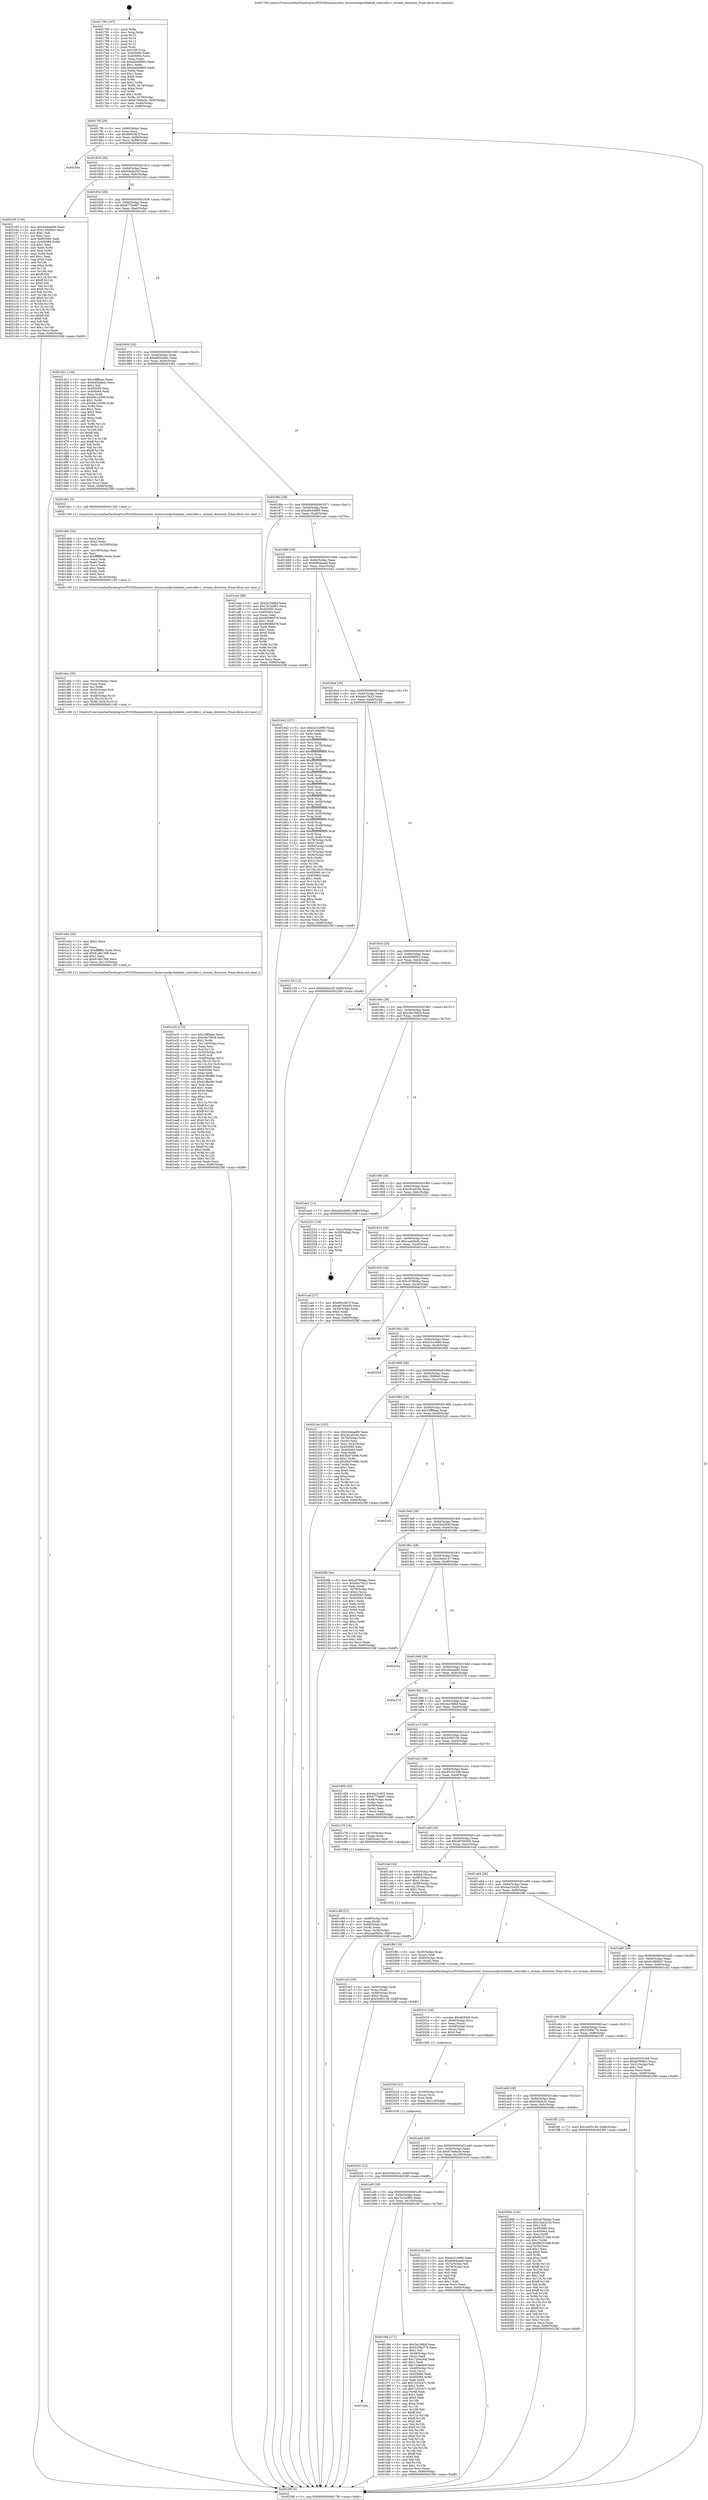 digraph "0x401790" {
  label = "0x401790 (/mnt/c/Users/mathe/Desktop/tcc/POCII/binaries/extr_linuxsoundpcihdahda_controller.c_stream_direction_Final-ollvm.out::main(0))"
  labelloc = "t"
  node[shape=record]

  Entry [label="",width=0.3,height=0.3,shape=circle,fillcolor=black,style=filled]
  "0x4017fb" [label="{
     0x4017fb [29]\l
     | [instrs]\l
     &nbsp;&nbsp;0x4017fb \<+3\>: mov -0x80(%rbp),%eax\l
     &nbsp;&nbsp;0x4017fe \<+2\>: mov %eax,%ecx\l
     &nbsp;&nbsp;0x401800 \<+6\>: sub $0x890c067f,%ecx\l
     &nbsp;&nbsp;0x401806 \<+6\>: mov %eax,-0x94(%rbp)\l
     &nbsp;&nbsp;0x40180c \<+6\>: mov %ecx,-0x98(%rbp)\l
     &nbsp;&nbsp;0x401812 \<+6\>: je 000000000040204e \<main+0x8be\>\l
  }"]
  "0x40204e" [label="{
     0x40204e\l
  }", style=dashed]
  "0x401818" [label="{
     0x401818 [28]\l
     | [instrs]\l
     &nbsp;&nbsp;0x401818 \<+5\>: jmp 000000000040181d \<main+0x8d\>\l
     &nbsp;&nbsp;0x40181d \<+6\>: mov -0x94(%rbp),%eax\l
     &nbsp;&nbsp;0x401823 \<+5\>: sub $0x92bda32f,%eax\l
     &nbsp;&nbsp;0x401828 \<+6\>: mov %eax,-0x9c(%rbp)\l
     &nbsp;&nbsp;0x40182e \<+6\>: je 0000000000402165 \<main+0x9d5\>\l
  }"]
  Exit [label="",width=0.3,height=0.3,shape=circle,fillcolor=black,style=filled,peripheries=2]
  "0x402165" [label="{
     0x402165 [134]\l
     | [instrs]\l
     &nbsp;&nbsp;0x402165 \<+5\>: mov $0x344eae80,%eax\l
     &nbsp;&nbsp;0x40216a \<+5\>: mov $0x11f069a5,%ecx\l
     &nbsp;&nbsp;0x40216f \<+2\>: mov $0x1,%dl\l
     &nbsp;&nbsp;0x402171 \<+2\>: xor %esi,%esi\l
     &nbsp;&nbsp;0x402173 \<+7\>: mov 0x405060,%edi\l
     &nbsp;&nbsp;0x40217a \<+8\>: mov 0x405064,%r8d\l
     &nbsp;&nbsp;0x402182 \<+3\>: sub $0x1,%esi\l
     &nbsp;&nbsp;0x402185 \<+3\>: mov %edi,%r9d\l
     &nbsp;&nbsp;0x402188 \<+3\>: add %esi,%r9d\l
     &nbsp;&nbsp;0x40218b \<+4\>: imul %r9d,%edi\l
     &nbsp;&nbsp;0x40218f \<+3\>: and $0x1,%edi\l
     &nbsp;&nbsp;0x402192 \<+3\>: cmp $0x0,%edi\l
     &nbsp;&nbsp;0x402195 \<+4\>: sete %r10b\l
     &nbsp;&nbsp;0x402199 \<+4\>: cmp $0xa,%r8d\l
     &nbsp;&nbsp;0x40219d \<+4\>: setl %r11b\l
     &nbsp;&nbsp;0x4021a1 \<+3\>: mov %r10b,%bl\l
     &nbsp;&nbsp;0x4021a4 \<+3\>: xor $0xff,%bl\l
     &nbsp;&nbsp;0x4021a7 \<+3\>: mov %r11b,%r14b\l
     &nbsp;&nbsp;0x4021aa \<+4\>: xor $0xff,%r14b\l
     &nbsp;&nbsp;0x4021ae \<+3\>: xor $0x0,%dl\l
     &nbsp;&nbsp;0x4021b1 \<+3\>: mov %bl,%r15b\l
     &nbsp;&nbsp;0x4021b4 \<+4\>: and $0x0,%r15b\l
     &nbsp;&nbsp;0x4021b8 \<+3\>: and %dl,%r10b\l
     &nbsp;&nbsp;0x4021bb \<+3\>: mov %r14b,%r12b\l
     &nbsp;&nbsp;0x4021be \<+4\>: and $0x0,%r12b\l
     &nbsp;&nbsp;0x4021c2 \<+3\>: and %dl,%r11b\l
     &nbsp;&nbsp;0x4021c5 \<+3\>: or %r10b,%r15b\l
     &nbsp;&nbsp;0x4021c8 \<+3\>: or %r11b,%r12b\l
     &nbsp;&nbsp;0x4021cb \<+3\>: xor %r12b,%r15b\l
     &nbsp;&nbsp;0x4021ce \<+3\>: or %r14b,%bl\l
     &nbsp;&nbsp;0x4021d1 \<+3\>: xor $0xff,%bl\l
     &nbsp;&nbsp;0x4021d4 \<+3\>: or $0x0,%dl\l
     &nbsp;&nbsp;0x4021d7 \<+2\>: and %dl,%bl\l
     &nbsp;&nbsp;0x4021d9 \<+3\>: or %bl,%r15b\l
     &nbsp;&nbsp;0x4021dc \<+4\>: test $0x1,%r15b\l
     &nbsp;&nbsp;0x4021e0 \<+3\>: cmovne %ecx,%eax\l
     &nbsp;&nbsp;0x4021e3 \<+3\>: mov %eax,-0x80(%rbp)\l
     &nbsp;&nbsp;0x4021e6 \<+5\>: jmp 000000000040238f \<main+0xbff\>\l
  }"]
  "0x401834" [label="{
     0x401834 [28]\l
     | [instrs]\l
     &nbsp;&nbsp;0x401834 \<+5\>: jmp 0000000000401839 \<main+0xa9\>\l
     &nbsp;&nbsp;0x401839 \<+6\>: mov -0x94(%rbp),%eax\l
     &nbsp;&nbsp;0x40183f \<+5\>: sub $0x9775a897,%eax\l
     &nbsp;&nbsp;0x401844 \<+6\>: mov %eax,-0xa0(%rbp)\l
     &nbsp;&nbsp;0x40184a \<+6\>: je 0000000000401d21 \<main+0x591\>\l
  }"]
  "0x402042" [label="{
     0x402042 [12]\l
     | [instrs]\l
     &nbsp;&nbsp;0x402042 \<+7\>: movl $0x5f3b0c3c,-0x80(%rbp)\l
     &nbsp;&nbsp;0x402049 \<+5\>: jmp 000000000040238f \<main+0xbff\>\l
  }"]
  "0x401d21" [label="{
     0x401d21 [144]\l
     | [instrs]\l
     &nbsp;&nbsp;0x401d21 \<+5\>: mov $0x16ff9aac,%eax\l
     &nbsp;&nbsp;0x401d26 \<+5\>: mov $0x9d55abdc,%ecx\l
     &nbsp;&nbsp;0x401d2b \<+2\>: mov $0x1,%dl\l
     &nbsp;&nbsp;0x401d2d \<+7\>: mov 0x405060,%esi\l
     &nbsp;&nbsp;0x401d34 \<+7\>: mov 0x405064,%edi\l
     &nbsp;&nbsp;0x401d3b \<+3\>: mov %esi,%r8d\l
     &nbsp;&nbsp;0x401d3e \<+7\>: add $0xb9c1e599,%r8d\l
     &nbsp;&nbsp;0x401d45 \<+4\>: sub $0x1,%r8d\l
     &nbsp;&nbsp;0x401d49 \<+7\>: sub $0xb9c1e599,%r8d\l
     &nbsp;&nbsp;0x401d50 \<+4\>: imul %r8d,%esi\l
     &nbsp;&nbsp;0x401d54 \<+3\>: and $0x1,%esi\l
     &nbsp;&nbsp;0x401d57 \<+3\>: cmp $0x0,%esi\l
     &nbsp;&nbsp;0x401d5a \<+4\>: sete %r9b\l
     &nbsp;&nbsp;0x401d5e \<+3\>: cmp $0xa,%edi\l
     &nbsp;&nbsp;0x401d61 \<+4\>: setl %r10b\l
     &nbsp;&nbsp;0x401d65 \<+3\>: mov %r9b,%r11b\l
     &nbsp;&nbsp;0x401d68 \<+4\>: xor $0xff,%r11b\l
     &nbsp;&nbsp;0x401d6c \<+3\>: mov %r10b,%bl\l
     &nbsp;&nbsp;0x401d6f \<+3\>: xor $0xff,%bl\l
     &nbsp;&nbsp;0x401d72 \<+3\>: xor $0x1,%dl\l
     &nbsp;&nbsp;0x401d75 \<+3\>: mov %r11b,%r14b\l
     &nbsp;&nbsp;0x401d78 \<+4\>: and $0xff,%r14b\l
     &nbsp;&nbsp;0x401d7c \<+3\>: and %dl,%r9b\l
     &nbsp;&nbsp;0x401d7f \<+3\>: mov %bl,%r15b\l
     &nbsp;&nbsp;0x401d82 \<+4\>: and $0xff,%r15b\l
     &nbsp;&nbsp;0x401d86 \<+3\>: and %dl,%r10b\l
     &nbsp;&nbsp;0x401d89 \<+3\>: or %r9b,%r14b\l
     &nbsp;&nbsp;0x401d8c \<+3\>: or %r10b,%r15b\l
     &nbsp;&nbsp;0x401d8f \<+3\>: xor %r15b,%r14b\l
     &nbsp;&nbsp;0x401d92 \<+3\>: or %bl,%r11b\l
     &nbsp;&nbsp;0x401d95 \<+4\>: xor $0xff,%r11b\l
     &nbsp;&nbsp;0x401d99 \<+3\>: or $0x1,%dl\l
     &nbsp;&nbsp;0x401d9c \<+3\>: and %dl,%r11b\l
     &nbsp;&nbsp;0x401d9f \<+3\>: or %r11b,%r14b\l
     &nbsp;&nbsp;0x401da2 \<+4\>: test $0x1,%r14b\l
     &nbsp;&nbsp;0x401da6 \<+3\>: cmovne %ecx,%eax\l
     &nbsp;&nbsp;0x401da9 \<+3\>: mov %eax,-0x80(%rbp)\l
     &nbsp;&nbsp;0x401dac \<+5\>: jmp 000000000040238f \<main+0xbff\>\l
  }"]
  "0x401850" [label="{
     0x401850 [28]\l
     | [instrs]\l
     &nbsp;&nbsp;0x401850 \<+5\>: jmp 0000000000401855 \<main+0xc5\>\l
     &nbsp;&nbsp;0x401855 \<+6\>: mov -0x94(%rbp),%eax\l
     &nbsp;&nbsp;0x40185b \<+5\>: sub $0x9d55abdc,%eax\l
     &nbsp;&nbsp;0x401860 \<+6\>: mov %eax,-0xa4(%rbp)\l
     &nbsp;&nbsp;0x401866 \<+6\>: je 0000000000401db1 \<main+0x621\>\l
  }"]
  "0x40202d" [label="{
     0x40202d [21]\l
     | [instrs]\l
     &nbsp;&nbsp;0x40202d \<+4\>: mov -0x50(%rbp),%rcx\l
     &nbsp;&nbsp;0x402031 \<+3\>: mov (%rcx),%rcx\l
     &nbsp;&nbsp;0x402034 \<+3\>: mov %rcx,%rdi\l
     &nbsp;&nbsp;0x402037 \<+6\>: mov %eax,-0x114(%rbp)\l
     &nbsp;&nbsp;0x40203d \<+5\>: call 0000000000401030 \<free@plt\>\l
     | [calls]\l
     &nbsp;&nbsp;0x401030 \{1\} (unknown)\l
  }"]
  "0x401db1" [label="{
     0x401db1 [5]\l
     | [instrs]\l
     &nbsp;&nbsp;0x401db1 \<+5\>: call 0000000000401160 \<next_i\>\l
     | [calls]\l
     &nbsp;&nbsp;0x401160 \{1\} (/mnt/c/Users/mathe/Desktop/tcc/POCII/binaries/extr_linuxsoundpcihdahda_controller.c_stream_direction_Final-ollvm.out::next_i)\l
  }"]
  "0x40186c" [label="{
     0x40186c [28]\l
     | [instrs]\l
     &nbsp;&nbsp;0x40186c \<+5\>: jmp 0000000000401871 \<main+0xe1\>\l
     &nbsp;&nbsp;0x401871 \<+6\>: mov -0x94(%rbp),%eax\l
     &nbsp;&nbsp;0x401877 \<+5\>: sub $0xa643dd95,%eax\l
     &nbsp;&nbsp;0x40187c \<+6\>: mov %eax,-0xa8(%rbp)\l
     &nbsp;&nbsp;0x401882 \<+6\>: je 0000000000401eee \<main+0x75e\>\l
  }"]
  "0x402010" [label="{
     0x402010 [29]\l
     | [instrs]\l
     &nbsp;&nbsp;0x402010 \<+10\>: movabs $0x4030b6,%rdi\l
     &nbsp;&nbsp;0x40201a \<+4\>: mov -0x40(%rbp),%rcx\l
     &nbsp;&nbsp;0x40201e \<+2\>: mov %eax,(%rcx)\l
     &nbsp;&nbsp;0x402020 \<+4\>: mov -0x40(%rbp),%rcx\l
     &nbsp;&nbsp;0x402024 \<+2\>: mov (%rcx),%esi\l
     &nbsp;&nbsp;0x402026 \<+2\>: mov $0x0,%al\l
     &nbsp;&nbsp;0x402028 \<+5\>: call 0000000000401040 \<printf@plt\>\l
     | [calls]\l
     &nbsp;&nbsp;0x401040 \{1\} (unknown)\l
  }"]
  "0x401eee" [label="{
     0x401eee [88]\l
     | [instrs]\l
     &nbsp;&nbsp;0x401eee \<+5\>: mov $0x3a1f48bf,%eax\l
     &nbsp;&nbsp;0x401ef3 \<+5\>: mov $0x7b1b2f63,%ecx\l
     &nbsp;&nbsp;0x401ef8 \<+7\>: mov 0x405060,%edx\l
     &nbsp;&nbsp;0x401eff \<+7\>: mov 0x405064,%esi\l
     &nbsp;&nbsp;0x401f06 \<+2\>: mov %edx,%edi\l
     &nbsp;&nbsp;0x401f08 \<+6\>: sub $0x98586d76,%edi\l
     &nbsp;&nbsp;0x401f0e \<+3\>: sub $0x1,%edi\l
     &nbsp;&nbsp;0x401f11 \<+6\>: add $0x98586d76,%edi\l
     &nbsp;&nbsp;0x401f17 \<+3\>: imul %edi,%edx\l
     &nbsp;&nbsp;0x401f1a \<+3\>: and $0x1,%edx\l
     &nbsp;&nbsp;0x401f1d \<+3\>: cmp $0x0,%edx\l
     &nbsp;&nbsp;0x401f20 \<+4\>: sete %r8b\l
     &nbsp;&nbsp;0x401f24 \<+3\>: cmp $0xa,%esi\l
     &nbsp;&nbsp;0x401f27 \<+4\>: setl %r9b\l
     &nbsp;&nbsp;0x401f2b \<+3\>: mov %r8b,%r10b\l
     &nbsp;&nbsp;0x401f2e \<+3\>: and %r9b,%r10b\l
     &nbsp;&nbsp;0x401f31 \<+3\>: xor %r9b,%r8b\l
     &nbsp;&nbsp;0x401f34 \<+3\>: or %r8b,%r10b\l
     &nbsp;&nbsp;0x401f37 \<+4\>: test $0x1,%r10b\l
     &nbsp;&nbsp;0x401f3b \<+3\>: cmovne %ecx,%eax\l
     &nbsp;&nbsp;0x401f3e \<+3\>: mov %eax,-0x80(%rbp)\l
     &nbsp;&nbsp;0x401f41 \<+5\>: jmp 000000000040238f \<main+0xbff\>\l
  }"]
  "0x401888" [label="{
     0x401888 [28]\l
     | [instrs]\l
     &nbsp;&nbsp;0x401888 \<+5\>: jmp 000000000040188d \<main+0xfd\>\l
     &nbsp;&nbsp;0x40188d \<+6\>: mov -0x94(%rbp),%eax\l
     &nbsp;&nbsp;0x401893 \<+5\>: sub $0xb694aae8,%eax\l
     &nbsp;&nbsp;0x401898 \<+6\>: mov %eax,-0xac(%rbp)\l
     &nbsp;&nbsp;0x40189e \<+6\>: je 0000000000401b42 \<main+0x3b2\>\l
  }"]
  "0x401b0c" [label="{
     0x401b0c\l
  }", style=dashed]
  "0x401b42" [label="{
     0x401b42 [257]\l
     | [instrs]\l
     &nbsp;&nbsp;0x401b42 \<+5\>: mov $0xdc31e980,%eax\l
     &nbsp;&nbsp;0x401b47 \<+5\>: mov $0x51688547,%ecx\l
     &nbsp;&nbsp;0x401b4c \<+2\>: xor %edx,%edx\l
     &nbsp;&nbsp;0x401b4e \<+3\>: mov %rsp,%rsi\l
     &nbsp;&nbsp;0x401b51 \<+4\>: add $0xfffffffffffffff0,%rsi\l
     &nbsp;&nbsp;0x401b55 \<+3\>: mov %rsi,%rsp\l
     &nbsp;&nbsp;0x401b58 \<+4\>: mov %rsi,-0x78(%rbp)\l
     &nbsp;&nbsp;0x401b5c \<+3\>: mov %rsp,%rsi\l
     &nbsp;&nbsp;0x401b5f \<+4\>: add $0xfffffffffffffff0,%rsi\l
     &nbsp;&nbsp;0x401b63 \<+3\>: mov %rsi,%rsp\l
     &nbsp;&nbsp;0x401b66 \<+3\>: mov %rsp,%rdi\l
     &nbsp;&nbsp;0x401b69 \<+4\>: add $0xfffffffffffffff0,%rdi\l
     &nbsp;&nbsp;0x401b6d \<+3\>: mov %rdi,%rsp\l
     &nbsp;&nbsp;0x401b70 \<+4\>: mov %rdi,-0x70(%rbp)\l
     &nbsp;&nbsp;0x401b74 \<+3\>: mov %rsp,%rdi\l
     &nbsp;&nbsp;0x401b77 \<+4\>: add $0xfffffffffffffff0,%rdi\l
     &nbsp;&nbsp;0x401b7b \<+3\>: mov %rdi,%rsp\l
     &nbsp;&nbsp;0x401b7e \<+4\>: mov %rdi,-0x68(%rbp)\l
     &nbsp;&nbsp;0x401b82 \<+3\>: mov %rsp,%rdi\l
     &nbsp;&nbsp;0x401b85 \<+4\>: add $0xfffffffffffffff0,%rdi\l
     &nbsp;&nbsp;0x401b89 \<+3\>: mov %rdi,%rsp\l
     &nbsp;&nbsp;0x401b8c \<+4\>: mov %rdi,-0x60(%rbp)\l
     &nbsp;&nbsp;0x401b90 \<+3\>: mov %rsp,%rdi\l
     &nbsp;&nbsp;0x401b93 \<+4\>: add $0xfffffffffffffff0,%rdi\l
     &nbsp;&nbsp;0x401b97 \<+3\>: mov %rdi,%rsp\l
     &nbsp;&nbsp;0x401b9a \<+4\>: mov %rdi,-0x58(%rbp)\l
     &nbsp;&nbsp;0x401b9e \<+3\>: mov %rsp,%rdi\l
     &nbsp;&nbsp;0x401ba1 \<+4\>: add $0xfffffffffffffff0,%rdi\l
     &nbsp;&nbsp;0x401ba5 \<+3\>: mov %rdi,%rsp\l
     &nbsp;&nbsp;0x401ba8 \<+4\>: mov %rdi,-0x50(%rbp)\l
     &nbsp;&nbsp;0x401bac \<+3\>: mov %rsp,%rdi\l
     &nbsp;&nbsp;0x401baf \<+4\>: add $0xfffffffffffffff0,%rdi\l
     &nbsp;&nbsp;0x401bb3 \<+3\>: mov %rdi,%rsp\l
     &nbsp;&nbsp;0x401bb6 \<+4\>: mov %rdi,-0x48(%rbp)\l
     &nbsp;&nbsp;0x401bba \<+3\>: mov %rsp,%rdi\l
     &nbsp;&nbsp;0x401bbd \<+4\>: add $0xfffffffffffffff0,%rdi\l
     &nbsp;&nbsp;0x401bc1 \<+3\>: mov %rdi,%rsp\l
     &nbsp;&nbsp;0x401bc4 \<+4\>: mov %rdi,-0x40(%rbp)\l
     &nbsp;&nbsp;0x401bc8 \<+4\>: mov -0x78(%rbp),%rdi\l
     &nbsp;&nbsp;0x401bcc \<+6\>: movl $0x0,(%rdi)\l
     &nbsp;&nbsp;0x401bd2 \<+7\>: mov -0x84(%rbp),%r8d\l
     &nbsp;&nbsp;0x401bd9 \<+3\>: mov %r8d,(%rsi)\l
     &nbsp;&nbsp;0x401bdc \<+4\>: mov -0x70(%rbp),%rdi\l
     &nbsp;&nbsp;0x401be0 \<+7\>: mov -0x90(%rbp),%r9\l
     &nbsp;&nbsp;0x401be7 \<+3\>: mov %r9,(%rdi)\l
     &nbsp;&nbsp;0x401bea \<+3\>: cmpl $0x2,(%rsi)\l
     &nbsp;&nbsp;0x401bed \<+4\>: setne %r10b\l
     &nbsp;&nbsp;0x401bf1 \<+4\>: and $0x1,%r10b\l
     &nbsp;&nbsp;0x401bf5 \<+4\>: mov %r10b,-0x31(%rbp)\l
     &nbsp;&nbsp;0x401bf9 \<+8\>: mov 0x405060,%r11d\l
     &nbsp;&nbsp;0x401c01 \<+7\>: mov 0x405064,%ebx\l
     &nbsp;&nbsp;0x401c08 \<+3\>: sub $0x1,%edx\l
     &nbsp;&nbsp;0x401c0b \<+3\>: mov %r11d,%r14d\l
     &nbsp;&nbsp;0x401c0e \<+3\>: add %edx,%r14d\l
     &nbsp;&nbsp;0x401c11 \<+4\>: imul %r14d,%r11d\l
     &nbsp;&nbsp;0x401c15 \<+4\>: and $0x1,%r11d\l
     &nbsp;&nbsp;0x401c19 \<+4\>: cmp $0x0,%r11d\l
     &nbsp;&nbsp;0x401c1d \<+4\>: sete %r10b\l
     &nbsp;&nbsp;0x401c21 \<+3\>: cmp $0xa,%ebx\l
     &nbsp;&nbsp;0x401c24 \<+4\>: setl %r15b\l
     &nbsp;&nbsp;0x401c28 \<+3\>: mov %r10b,%r12b\l
     &nbsp;&nbsp;0x401c2b \<+3\>: and %r15b,%r12b\l
     &nbsp;&nbsp;0x401c2e \<+3\>: xor %r15b,%r10b\l
     &nbsp;&nbsp;0x401c31 \<+3\>: or %r10b,%r12b\l
     &nbsp;&nbsp;0x401c34 \<+4\>: test $0x1,%r12b\l
     &nbsp;&nbsp;0x401c38 \<+3\>: cmovne %ecx,%eax\l
     &nbsp;&nbsp;0x401c3b \<+3\>: mov %eax,-0x80(%rbp)\l
     &nbsp;&nbsp;0x401c3e \<+5\>: jmp 000000000040238f \<main+0xbff\>\l
  }"]
  "0x4018a4" [label="{
     0x4018a4 [28]\l
     | [instrs]\l
     &nbsp;&nbsp;0x4018a4 \<+5\>: jmp 00000000004018a9 \<main+0x119\>\l
     &nbsp;&nbsp;0x4018a9 \<+6\>: mov -0x94(%rbp),%eax\l
     &nbsp;&nbsp;0x4018af \<+5\>: sub $0xb6a7f423,%eax\l
     &nbsp;&nbsp;0x4018b4 \<+6\>: mov %eax,-0xb0(%rbp)\l
     &nbsp;&nbsp;0x4018ba \<+6\>: je 0000000000402159 \<main+0x9c9\>\l
  }"]
  "0x401f46" [label="{
     0x401f46 [171]\l
     | [instrs]\l
     &nbsp;&nbsp;0x401f46 \<+5\>: mov $0x3a1f48bf,%eax\l
     &nbsp;&nbsp;0x401f4b \<+5\>: mov $0x5356e778,%ecx\l
     &nbsp;&nbsp;0x401f50 \<+2\>: mov $0x1,%dl\l
     &nbsp;&nbsp;0x401f52 \<+4\>: mov -0x48(%rbp),%rsi\l
     &nbsp;&nbsp;0x401f56 \<+2\>: mov (%rsi),%edi\l
     &nbsp;&nbsp;0x401f58 \<+6\>: add $0x72d4d46f,%edi\l
     &nbsp;&nbsp;0x401f5e \<+3\>: add $0x1,%edi\l
     &nbsp;&nbsp;0x401f61 \<+6\>: sub $0x72d4d46f,%edi\l
     &nbsp;&nbsp;0x401f67 \<+4\>: mov -0x48(%rbp),%rsi\l
     &nbsp;&nbsp;0x401f6b \<+2\>: mov %edi,(%rsi)\l
     &nbsp;&nbsp;0x401f6d \<+7\>: mov 0x405060,%edi\l
     &nbsp;&nbsp;0x401f74 \<+8\>: mov 0x405064,%r8d\l
     &nbsp;&nbsp;0x401f7c \<+3\>: mov %edi,%r9d\l
     &nbsp;&nbsp;0x401f7f \<+7\>: add $0x7c33247c,%r9d\l
     &nbsp;&nbsp;0x401f86 \<+4\>: sub $0x1,%r9d\l
     &nbsp;&nbsp;0x401f8a \<+7\>: sub $0x7c33247c,%r9d\l
     &nbsp;&nbsp;0x401f91 \<+4\>: imul %r9d,%edi\l
     &nbsp;&nbsp;0x401f95 \<+3\>: and $0x1,%edi\l
     &nbsp;&nbsp;0x401f98 \<+3\>: cmp $0x0,%edi\l
     &nbsp;&nbsp;0x401f9b \<+4\>: sete %r10b\l
     &nbsp;&nbsp;0x401f9f \<+4\>: cmp $0xa,%r8d\l
     &nbsp;&nbsp;0x401fa3 \<+4\>: setl %r11b\l
     &nbsp;&nbsp;0x401fa7 \<+3\>: mov %r10b,%bl\l
     &nbsp;&nbsp;0x401faa \<+3\>: xor $0xff,%bl\l
     &nbsp;&nbsp;0x401fad \<+3\>: mov %r11b,%r14b\l
     &nbsp;&nbsp;0x401fb0 \<+4\>: xor $0xff,%r14b\l
     &nbsp;&nbsp;0x401fb4 \<+3\>: xor $0x0,%dl\l
     &nbsp;&nbsp;0x401fb7 \<+3\>: mov %bl,%r15b\l
     &nbsp;&nbsp;0x401fba \<+4\>: and $0x0,%r15b\l
     &nbsp;&nbsp;0x401fbe \<+3\>: and %dl,%r10b\l
     &nbsp;&nbsp;0x401fc1 \<+3\>: mov %r14b,%r12b\l
     &nbsp;&nbsp;0x401fc4 \<+4\>: and $0x0,%r12b\l
     &nbsp;&nbsp;0x401fc8 \<+3\>: and %dl,%r11b\l
     &nbsp;&nbsp;0x401fcb \<+3\>: or %r10b,%r15b\l
     &nbsp;&nbsp;0x401fce \<+3\>: or %r11b,%r12b\l
     &nbsp;&nbsp;0x401fd1 \<+3\>: xor %r12b,%r15b\l
     &nbsp;&nbsp;0x401fd4 \<+3\>: or %r14b,%bl\l
     &nbsp;&nbsp;0x401fd7 \<+3\>: xor $0xff,%bl\l
     &nbsp;&nbsp;0x401fda \<+3\>: or $0x0,%dl\l
     &nbsp;&nbsp;0x401fdd \<+2\>: and %dl,%bl\l
     &nbsp;&nbsp;0x401fdf \<+3\>: or %bl,%r15b\l
     &nbsp;&nbsp;0x401fe2 \<+4\>: test $0x1,%r15b\l
     &nbsp;&nbsp;0x401fe6 \<+3\>: cmovne %ecx,%eax\l
     &nbsp;&nbsp;0x401fe9 \<+3\>: mov %eax,-0x80(%rbp)\l
     &nbsp;&nbsp;0x401fec \<+5\>: jmp 000000000040238f \<main+0xbff\>\l
  }"]
  "0x402159" [label="{
     0x402159 [12]\l
     | [instrs]\l
     &nbsp;&nbsp;0x402159 \<+7\>: movl $0x92bda32f,-0x80(%rbp)\l
     &nbsp;&nbsp;0x402160 \<+5\>: jmp 000000000040238f \<main+0xbff\>\l
  }"]
  "0x4018c0" [label="{
     0x4018c0 [28]\l
     | [instrs]\l
     &nbsp;&nbsp;0x4018c0 \<+5\>: jmp 00000000004018c5 \<main+0x135\>\l
     &nbsp;&nbsp;0x4018c5 \<+6\>: mov -0x94(%rbp),%eax\l
     &nbsp;&nbsp;0x4018cb \<+5\>: sub $0xbf390fc2,%eax\l
     &nbsp;&nbsp;0x4018d0 \<+6\>: mov %eax,-0xb4(%rbp)\l
     &nbsp;&nbsp;0x4018d6 \<+6\>: je 0000000000401c5e \<main+0x4ce\>\l
  }"]
  "0x401e35" [label="{
     0x401e35 [173]\l
     | [instrs]\l
     &nbsp;&nbsp;0x401e35 \<+5\>: mov $0x16ff9aac,%ecx\l
     &nbsp;&nbsp;0x401e3a \<+5\>: mov $0xc8a768c6,%edx\l
     &nbsp;&nbsp;0x401e3f \<+3\>: mov $0x1,%r8b\l
     &nbsp;&nbsp;0x401e42 \<+6\>: mov -0x110(%rbp),%esi\l
     &nbsp;&nbsp;0x401e48 \<+3\>: imul %eax,%esi\l
     &nbsp;&nbsp;0x401e4b \<+3\>: mov %sil,%r11b\l
     &nbsp;&nbsp;0x401e4e \<+4\>: mov -0x50(%rbp),%r9\l
     &nbsp;&nbsp;0x401e52 \<+3\>: mov (%r9),%r9\l
     &nbsp;&nbsp;0x401e55 \<+4\>: mov -0x48(%rbp),%r10\l
     &nbsp;&nbsp;0x401e59 \<+3\>: movslq (%r10),%r10\l
     &nbsp;&nbsp;0x401e5c \<+5\>: mov %r11b,0x1(%r9,%r10,2)\l
     &nbsp;&nbsp;0x401e61 \<+7\>: mov 0x405060,%eax\l
     &nbsp;&nbsp;0x401e68 \<+7\>: mov 0x405064,%esi\l
     &nbsp;&nbsp;0x401e6f \<+2\>: mov %eax,%edi\l
     &nbsp;&nbsp;0x401e71 \<+6\>: add $0x41f8af86,%edi\l
     &nbsp;&nbsp;0x401e77 \<+3\>: sub $0x1,%edi\l
     &nbsp;&nbsp;0x401e7a \<+6\>: sub $0x41f8af86,%edi\l
     &nbsp;&nbsp;0x401e80 \<+3\>: imul %edi,%eax\l
     &nbsp;&nbsp;0x401e83 \<+3\>: and $0x1,%eax\l
     &nbsp;&nbsp;0x401e86 \<+3\>: cmp $0x0,%eax\l
     &nbsp;&nbsp;0x401e89 \<+4\>: sete %r11b\l
     &nbsp;&nbsp;0x401e8d \<+3\>: cmp $0xa,%esi\l
     &nbsp;&nbsp;0x401e90 \<+3\>: setl %bl\l
     &nbsp;&nbsp;0x401e93 \<+3\>: mov %r11b,%r14b\l
     &nbsp;&nbsp;0x401e96 \<+4\>: xor $0xff,%r14b\l
     &nbsp;&nbsp;0x401e9a \<+3\>: mov %bl,%r15b\l
     &nbsp;&nbsp;0x401e9d \<+4\>: xor $0xff,%r15b\l
     &nbsp;&nbsp;0x401ea1 \<+4\>: xor $0x0,%r8b\l
     &nbsp;&nbsp;0x401ea5 \<+3\>: mov %r14b,%r12b\l
     &nbsp;&nbsp;0x401ea8 \<+4\>: and $0x0,%r12b\l
     &nbsp;&nbsp;0x401eac \<+3\>: and %r8b,%r11b\l
     &nbsp;&nbsp;0x401eaf \<+3\>: mov %r15b,%r13b\l
     &nbsp;&nbsp;0x401eb2 \<+4\>: and $0x0,%r13b\l
     &nbsp;&nbsp;0x401eb6 \<+3\>: and %r8b,%bl\l
     &nbsp;&nbsp;0x401eb9 \<+3\>: or %r11b,%r12b\l
     &nbsp;&nbsp;0x401ebc \<+3\>: or %bl,%r13b\l
     &nbsp;&nbsp;0x401ebf \<+3\>: xor %r13b,%r12b\l
     &nbsp;&nbsp;0x401ec2 \<+3\>: or %r15b,%r14b\l
     &nbsp;&nbsp;0x401ec5 \<+4\>: xor $0xff,%r14b\l
     &nbsp;&nbsp;0x401ec9 \<+4\>: or $0x0,%r8b\l
     &nbsp;&nbsp;0x401ecd \<+3\>: and %r8b,%r14b\l
     &nbsp;&nbsp;0x401ed0 \<+3\>: or %r14b,%r12b\l
     &nbsp;&nbsp;0x401ed3 \<+4\>: test $0x1,%r12b\l
     &nbsp;&nbsp;0x401ed7 \<+3\>: cmovne %edx,%ecx\l
     &nbsp;&nbsp;0x401eda \<+3\>: mov %ecx,-0x80(%rbp)\l
     &nbsp;&nbsp;0x401edd \<+5\>: jmp 000000000040238f \<main+0xbff\>\l
  }"]
  "0x401c5e" [label="{
     0x401c5e\l
  }", style=dashed]
  "0x4018dc" [label="{
     0x4018dc [28]\l
     | [instrs]\l
     &nbsp;&nbsp;0x4018dc \<+5\>: jmp 00000000004018e1 \<main+0x151\>\l
     &nbsp;&nbsp;0x4018e1 \<+6\>: mov -0x94(%rbp),%eax\l
     &nbsp;&nbsp;0x4018e7 \<+5\>: sub $0xc8a768c6,%eax\l
     &nbsp;&nbsp;0x4018ec \<+6\>: mov %eax,-0xb8(%rbp)\l
     &nbsp;&nbsp;0x4018f2 \<+6\>: je 0000000000401ee2 \<main+0x752\>\l
  }"]
  "0x401e0d" [label="{
     0x401e0d [40]\l
     | [instrs]\l
     &nbsp;&nbsp;0x401e0d \<+5\>: mov $0x2,%ecx\l
     &nbsp;&nbsp;0x401e12 \<+1\>: cltd\l
     &nbsp;&nbsp;0x401e13 \<+2\>: idiv %ecx\l
     &nbsp;&nbsp;0x401e15 \<+6\>: imul $0xfffffffe,%edx,%ecx\l
     &nbsp;&nbsp;0x401e1b \<+6\>: add $0x61d61398,%ecx\l
     &nbsp;&nbsp;0x401e21 \<+3\>: add $0x1,%ecx\l
     &nbsp;&nbsp;0x401e24 \<+6\>: sub $0x61d61398,%ecx\l
     &nbsp;&nbsp;0x401e2a \<+6\>: mov %ecx,-0x110(%rbp)\l
     &nbsp;&nbsp;0x401e30 \<+5\>: call 0000000000401160 \<next_i\>\l
     | [calls]\l
     &nbsp;&nbsp;0x401160 \{1\} (/mnt/c/Users/mathe/Desktop/tcc/POCII/binaries/extr_linuxsoundpcihdahda_controller.c_stream_direction_Final-ollvm.out::next_i)\l
  }"]
  "0x401ee2" [label="{
     0x401ee2 [12]\l
     | [instrs]\l
     &nbsp;&nbsp;0x401ee2 \<+7\>: movl $0xa643dd95,-0x80(%rbp)\l
     &nbsp;&nbsp;0x401ee9 \<+5\>: jmp 000000000040238f \<main+0xbff\>\l
  }"]
  "0x4018f8" [label="{
     0x4018f8 [28]\l
     | [instrs]\l
     &nbsp;&nbsp;0x4018f8 \<+5\>: jmp 00000000004018fd \<main+0x16d\>\l
     &nbsp;&nbsp;0x4018fd \<+6\>: mov -0x94(%rbp),%eax\l
     &nbsp;&nbsp;0x401903 \<+5\>: sub $0xc91a016e,%eax\l
     &nbsp;&nbsp;0x401908 \<+6\>: mov %eax,-0xbc(%rbp)\l
     &nbsp;&nbsp;0x40190e \<+6\>: je 0000000000402251 \<main+0xac1\>\l
  }"]
  "0x401dea" [label="{
     0x401dea [35]\l
     | [instrs]\l
     &nbsp;&nbsp;0x401dea \<+6\>: mov -0x10c(%rbp),%ecx\l
     &nbsp;&nbsp;0x401df0 \<+3\>: imul %eax,%ecx\l
     &nbsp;&nbsp;0x401df3 \<+3\>: mov %cl,%r8b\l
     &nbsp;&nbsp;0x401df6 \<+4\>: mov -0x50(%rbp),%r9\l
     &nbsp;&nbsp;0x401dfa \<+3\>: mov (%r9),%r9\l
     &nbsp;&nbsp;0x401dfd \<+4\>: mov -0x48(%rbp),%r10\l
     &nbsp;&nbsp;0x401e01 \<+3\>: movslq (%r10),%r10\l
     &nbsp;&nbsp;0x401e04 \<+4\>: mov %r8b,(%r9,%r10,2)\l
     &nbsp;&nbsp;0x401e08 \<+5\>: call 0000000000401160 \<next_i\>\l
     | [calls]\l
     &nbsp;&nbsp;0x401160 \{1\} (/mnt/c/Users/mathe/Desktop/tcc/POCII/binaries/extr_linuxsoundpcihdahda_controller.c_stream_direction_Final-ollvm.out::next_i)\l
  }"]
  "0x402251" [label="{
     0x402251 [18]\l
     | [instrs]\l
     &nbsp;&nbsp;0x402251 \<+3\>: mov -0x2c(%rbp),%eax\l
     &nbsp;&nbsp;0x402254 \<+4\>: lea -0x28(%rbp),%rsp\l
     &nbsp;&nbsp;0x402258 \<+1\>: pop %rbx\l
     &nbsp;&nbsp;0x402259 \<+2\>: pop %r12\l
     &nbsp;&nbsp;0x40225b \<+2\>: pop %r13\l
     &nbsp;&nbsp;0x40225d \<+2\>: pop %r14\l
     &nbsp;&nbsp;0x40225f \<+2\>: pop %r15\l
     &nbsp;&nbsp;0x402261 \<+1\>: pop %rbp\l
     &nbsp;&nbsp;0x402262 \<+1\>: ret\l
  }"]
  "0x401914" [label="{
     0x401914 [28]\l
     | [instrs]\l
     &nbsp;&nbsp;0x401914 \<+5\>: jmp 0000000000401919 \<main+0x189\>\l
     &nbsp;&nbsp;0x401919 \<+6\>: mov -0x94(%rbp),%eax\l
     &nbsp;&nbsp;0x40191f \<+5\>: sub $0xcaab5b0e,%eax\l
     &nbsp;&nbsp;0x401924 \<+6\>: mov %eax,-0xc0(%rbp)\l
     &nbsp;&nbsp;0x40192a \<+6\>: je 0000000000401ca4 \<main+0x514\>\l
  }"]
  "0x401db6" [label="{
     0x401db6 [52]\l
     | [instrs]\l
     &nbsp;&nbsp;0x401db6 \<+2\>: xor %ecx,%ecx\l
     &nbsp;&nbsp;0x401db8 \<+5\>: mov $0x2,%edx\l
     &nbsp;&nbsp;0x401dbd \<+6\>: mov %edx,-0x108(%rbp)\l
     &nbsp;&nbsp;0x401dc3 \<+1\>: cltd\l
     &nbsp;&nbsp;0x401dc4 \<+6\>: mov -0x108(%rbp),%esi\l
     &nbsp;&nbsp;0x401dca \<+2\>: idiv %esi\l
     &nbsp;&nbsp;0x401dcc \<+6\>: imul $0xfffffffe,%edx,%edx\l
     &nbsp;&nbsp;0x401dd2 \<+2\>: mov %ecx,%edi\l
     &nbsp;&nbsp;0x401dd4 \<+2\>: sub %edx,%edi\l
     &nbsp;&nbsp;0x401dd6 \<+2\>: mov %ecx,%edx\l
     &nbsp;&nbsp;0x401dd8 \<+3\>: sub $0x1,%edx\l
     &nbsp;&nbsp;0x401ddb \<+2\>: add %edx,%edi\l
     &nbsp;&nbsp;0x401ddd \<+2\>: sub %edi,%ecx\l
     &nbsp;&nbsp;0x401ddf \<+6\>: mov %ecx,-0x10c(%rbp)\l
     &nbsp;&nbsp;0x401de5 \<+5\>: call 0000000000401160 \<next_i\>\l
     | [calls]\l
     &nbsp;&nbsp;0x401160 \{1\} (/mnt/c/Users/mathe/Desktop/tcc/POCII/binaries/extr_linuxsoundpcihdahda_controller.c_stream_direction_Final-ollvm.out::next_i)\l
  }"]
  "0x401ca4" [label="{
     0x401ca4 [27]\l
     | [instrs]\l
     &nbsp;&nbsp;0x401ca4 \<+5\>: mov $0x890c067f,%eax\l
     &nbsp;&nbsp;0x401ca9 \<+5\>: mov $0x46766400,%ecx\l
     &nbsp;&nbsp;0x401cae \<+3\>: mov -0x30(%rbp),%edx\l
     &nbsp;&nbsp;0x401cb1 \<+3\>: cmp $0x0,%edx\l
     &nbsp;&nbsp;0x401cb4 \<+3\>: cmove %ecx,%eax\l
     &nbsp;&nbsp;0x401cb7 \<+3\>: mov %eax,-0x80(%rbp)\l
     &nbsp;&nbsp;0x401cba \<+5\>: jmp 000000000040238f \<main+0xbff\>\l
  }"]
  "0x401930" [label="{
     0x401930 [28]\l
     | [instrs]\l
     &nbsp;&nbsp;0x401930 \<+5\>: jmp 0000000000401935 \<main+0x1a5\>\l
     &nbsp;&nbsp;0x401935 \<+6\>: mov -0x94(%rbp),%eax\l
     &nbsp;&nbsp;0x40193b \<+5\>: sub $0xcd766dac,%eax\l
     &nbsp;&nbsp;0x401940 \<+6\>: mov %eax,-0xc4(%rbp)\l
     &nbsp;&nbsp;0x401946 \<+6\>: je 0000000000402367 \<main+0xbd7\>\l
  }"]
  "0x401ce3" [label="{
     0x401ce3 [29]\l
     | [instrs]\l
     &nbsp;&nbsp;0x401ce3 \<+4\>: mov -0x50(%rbp),%rdi\l
     &nbsp;&nbsp;0x401ce7 \<+3\>: mov %rax,(%rdi)\l
     &nbsp;&nbsp;0x401cea \<+4\>: mov -0x48(%rbp),%rax\l
     &nbsp;&nbsp;0x401cee \<+6\>: movl $0x0,(%rax)\l
     &nbsp;&nbsp;0x401cf4 \<+7\>: movl $0x3c6f3136,-0x80(%rbp)\l
     &nbsp;&nbsp;0x401cfb \<+5\>: jmp 000000000040238f \<main+0xbff\>\l
  }"]
  "0x402367" [label="{
     0x402367\l
  }", style=dashed]
  "0x40194c" [label="{
     0x40194c [28]\l
     | [instrs]\l
     &nbsp;&nbsp;0x40194c \<+5\>: jmp 0000000000401951 \<main+0x1c1\>\l
     &nbsp;&nbsp;0x401951 \<+6\>: mov -0x94(%rbp),%eax\l
     &nbsp;&nbsp;0x401957 \<+5\>: sub $0xdc31e980,%eax\l
     &nbsp;&nbsp;0x40195c \<+6\>: mov %eax,-0xc8(%rbp)\l
     &nbsp;&nbsp;0x401962 \<+6\>: je 0000000000402263 \<main+0xad3\>\l
  }"]
  "0x401c89" [label="{
     0x401c89 [27]\l
     | [instrs]\l
     &nbsp;&nbsp;0x401c89 \<+4\>: mov -0x68(%rbp),%rdi\l
     &nbsp;&nbsp;0x401c8d \<+2\>: mov %eax,(%rdi)\l
     &nbsp;&nbsp;0x401c8f \<+4\>: mov -0x68(%rbp),%rdi\l
     &nbsp;&nbsp;0x401c93 \<+2\>: mov (%rdi),%eax\l
     &nbsp;&nbsp;0x401c95 \<+3\>: mov %eax,-0x30(%rbp)\l
     &nbsp;&nbsp;0x401c98 \<+7\>: movl $0xcaab5b0e,-0x80(%rbp)\l
     &nbsp;&nbsp;0x401c9f \<+5\>: jmp 000000000040238f \<main+0xbff\>\l
  }"]
  "0x402263" [label="{
     0x402263\l
  }", style=dashed]
  "0x401968" [label="{
     0x401968 [28]\l
     | [instrs]\l
     &nbsp;&nbsp;0x401968 \<+5\>: jmp 000000000040196d \<main+0x1dd\>\l
     &nbsp;&nbsp;0x40196d \<+6\>: mov -0x94(%rbp),%eax\l
     &nbsp;&nbsp;0x401973 \<+5\>: sub $0x11f069a5,%eax\l
     &nbsp;&nbsp;0x401978 \<+6\>: mov %eax,-0xcc(%rbp)\l
     &nbsp;&nbsp;0x40197e \<+6\>: je 00000000004021eb \<main+0xa5b\>\l
  }"]
  "0x401790" [label="{
     0x401790 [107]\l
     | [instrs]\l
     &nbsp;&nbsp;0x401790 \<+1\>: push %rbp\l
     &nbsp;&nbsp;0x401791 \<+3\>: mov %rsp,%rbp\l
     &nbsp;&nbsp;0x401794 \<+2\>: push %r15\l
     &nbsp;&nbsp;0x401796 \<+2\>: push %r14\l
     &nbsp;&nbsp;0x401798 \<+2\>: push %r13\l
     &nbsp;&nbsp;0x40179a \<+2\>: push %r12\l
     &nbsp;&nbsp;0x40179c \<+1\>: push %rbx\l
     &nbsp;&nbsp;0x40179d \<+7\>: sub $0x108,%rsp\l
     &nbsp;&nbsp;0x4017a4 \<+7\>: mov 0x405060,%eax\l
     &nbsp;&nbsp;0x4017ab \<+7\>: mov 0x405064,%ecx\l
     &nbsp;&nbsp;0x4017b2 \<+2\>: mov %eax,%edx\l
     &nbsp;&nbsp;0x4017b4 \<+6\>: sub $0xda049995,%edx\l
     &nbsp;&nbsp;0x4017ba \<+3\>: sub $0x1,%edx\l
     &nbsp;&nbsp;0x4017bd \<+6\>: add $0xda049995,%edx\l
     &nbsp;&nbsp;0x4017c3 \<+3\>: imul %edx,%eax\l
     &nbsp;&nbsp;0x4017c6 \<+3\>: and $0x1,%eax\l
     &nbsp;&nbsp;0x4017c9 \<+3\>: cmp $0x0,%eax\l
     &nbsp;&nbsp;0x4017cc \<+4\>: sete %r8b\l
     &nbsp;&nbsp;0x4017d0 \<+4\>: and $0x1,%r8b\l
     &nbsp;&nbsp;0x4017d4 \<+4\>: mov %r8b,-0x7a(%rbp)\l
     &nbsp;&nbsp;0x4017d8 \<+3\>: cmp $0xa,%ecx\l
     &nbsp;&nbsp;0x4017db \<+4\>: setl %r8b\l
     &nbsp;&nbsp;0x4017df \<+4\>: and $0x1,%r8b\l
     &nbsp;&nbsp;0x4017e3 \<+4\>: mov %r8b,-0x79(%rbp)\l
     &nbsp;&nbsp;0x4017e7 \<+7\>: movl $0x670e6e3e,-0x80(%rbp)\l
     &nbsp;&nbsp;0x4017ee \<+6\>: mov %edi,-0x84(%rbp)\l
     &nbsp;&nbsp;0x4017f4 \<+7\>: mov %rsi,-0x90(%rbp)\l
  }"]
  "0x4021eb" [label="{
     0x4021eb [102]\l
     | [instrs]\l
     &nbsp;&nbsp;0x4021eb \<+5\>: mov $0x344eae80,%eax\l
     &nbsp;&nbsp;0x4021f0 \<+5\>: mov $0xc91a016e,%ecx\l
     &nbsp;&nbsp;0x4021f5 \<+4\>: mov -0x78(%rbp),%rdx\l
     &nbsp;&nbsp;0x4021f9 \<+2\>: mov (%rdx),%esi\l
     &nbsp;&nbsp;0x4021fb \<+3\>: mov %esi,-0x2c(%rbp)\l
     &nbsp;&nbsp;0x4021fe \<+7\>: mov 0x405060,%esi\l
     &nbsp;&nbsp;0x402205 \<+7\>: mov 0x405064,%edi\l
     &nbsp;&nbsp;0x40220c \<+3\>: mov %esi,%r8d\l
     &nbsp;&nbsp;0x40220f \<+7\>: add $0x5bd7408b,%r8d\l
     &nbsp;&nbsp;0x402216 \<+4\>: sub $0x1,%r8d\l
     &nbsp;&nbsp;0x40221a \<+7\>: sub $0x5bd7408b,%r8d\l
     &nbsp;&nbsp;0x402221 \<+4\>: imul %r8d,%esi\l
     &nbsp;&nbsp;0x402225 \<+3\>: and $0x1,%esi\l
     &nbsp;&nbsp;0x402228 \<+3\>: cmp $0x0,%esi\l
     &nbsp;&nbsp;0x40222b \<+4\>: sete %r9b\l
     &nbsp;&nbsp;0x40222f \<+3\>: cmp $0xa,%edi\l
     &nbsp;&nbsp;0x402232 \<+4\>: setl %r10b\l
     &nbsp;&nbsp;0x402236 \<+3\>: mov %r9b,%r11b\l
     &nbsp;&nbsp;0x402239 \<+3\>: and %r10b,%r11b\l
     &nbsp;&nbsp;0x40223c \<+3\>: xor %r10b,%r9b\l
     &nbsp;&nbsp;0x40223f \<+3\>: or %r9b,%r11b\l
     &nbsp;&nbsp;0x402242 \<+4\>: test $0x1,%r11b\l
     &nbsp;&nbsp;0x402246 \<+3\>: cmovne %ecx,%eax\l
     &nbsp;&nbsp;0x402249 \<+3\>: mov %eax,-0x80(%rbp)\l
     &nbsp;&nbsp;0x40224c \<+5\>: jmp 000000000040238f \<main+0xbff\>\l
  }"]
  "0x401984" [label="{
     0x401984 [28]\l
     | [instrs]\l
     &nbsp;&nbsp;0x401984 \<+5\>: jmp 0000000000401989 \<main+0x1f9\>\l
     &nbsp;&nbsp;0x401989 \<+6\>: mov -0x94(%rbp),%eax\l
     &nbsp;&nbsp;0x40198f \<+5\>: sub $0x16ff9aac,%eax\l
     &nbsp;&nbsp;0x401994 \<+6\>: mov %eax,-0xd0(%rbp)\l
     &nbsp;&nbsp;0x40199a \<+6\>: je 00000000004022a5 \<main+0xb15\>\l
  }"]
  "0x40238f" [label="{
     0x40238f [5]\l
     | [instrs]\l
     &nbsp;&nbsp;0x40238f \<+5\>: jmp 00000000004017fb \<main+0x6b\>\l
  }"]
  "0x4022a5" [label="{
     0x4022a5\l
  }", style=dashed]
  "0x4019a0" [label="{
     0x4019a0 [28]\l
     | [instrs]\l
     &nbsp;&nbsp;0x4019a0 \<+5\>: jmp 00000000004019a5 \<main+0x215\>\l
     &nbsp;&nbsp;0x4019a5 \<+6\>: mov -0x94(%rbp),%eax\l
     &nbsp;&nbsp;0x4019ab \<+5\>: sub $0x1fa4203d,%eax\l
     &nbsp;&nbsp;0x4019b0 \<+6\>: mov %eax,-0xd4(%rbp)\l
     &nbsp;&nbsp;0x4019b6 \<+6\>: je 00000000004020fb \<main+0x96b\>\l
  }"]
  "0x401af0" [label="{
     0x401af0 [28]\l
     | [instrs]\l
     &nbsp;&nbsp;0x401af0 \<+5\>: jmp 0000000000401af5 \<main+0x365\>\l
     &nbsp;&nbsp;0x401af5 \<+6\>: mov -0x94(%rbp),%eax\l
     &nbsp;&nbsp;0x401afb \<+5\>: sub $0x7b1b2f63,%eax\l
     &nbsp;&nbsp;0x401b00 \<+6\>: mov %eax,-0x104(%rbp)\l
     &nbsp;&nbsp;0x401b06 \<+6\>: je 0000000000401f46 \<main+0x7b6\>\l
  }"]
  "0x4020fb" [label="{
     0x4020fb [94]\l
     | [instrs]\l
     &nbsp;&nbsp;0x4020fb \<+5\>: mov $0xcd766dac,%eax\l
     &nbsp;&nbsp;0x402100 \<+5\>: mov $0xb6a7f423,%ecx\l
     &nbsp;&nbsp;0x402105 \<+2\>: xor %edx,%edx\l
     &nbsp;&nbsp;0x402107 \<+4\>: mov -0x78(%rbp),%rsi\l
     &nbsp;&nbsp;0x40210b \<+6\>: movl $0x0,(%rsi)\l
     &nbsp;&nbsp;0x402111 \<+7\>: mov 0x405060,%edi\l
     &nbsp;&nbsp;0x402118 \<+8\>: mov 0x405064,%r8d\l
     &nbsp;&nbsp;0x402120 \<+3\>: sub $0x1,%edx\l
     &nbsp;&nbsp;0x402123 \<+3\>: mov %edi,%r9d\l
     &nbsp;&nbsp;0x402126 \<+3\>: add %edx,%r9d\l
     &nbsp;&nbsp;0x402129 \<+4\>: imul %r9d,%edi\l
     &nbsp;&nbsp;0x40212d \<+3\>: and $0x1,%edi\l
     &nbsp;&nbsp;0x402130 \<+3\>: cmp $0x0,%edi\l
     &nbsp;&nbsp;0x402133 \<+4\>: sete %r10b\l
     &nbsp;&nbsp;0x402137 \<+4\>: cmp $0xa,%r8d\l
     &nbsp;&nbsp;0x40213b \<+4\>: setl %r11b\l
     &nbsp;&nbsp;0x40213f \<+3\>: mov %r10b,%bl\l
     &nbsp;&nbsp;0x402142 \<+3\>: and %r11b,%bl\l
     &nbsp;&nbsp;0x402145 \<+3\>: xor %r11b,%r10b\l
     &nbsp;&nbsp;0x402148 \<+3\>: or %r10b,%bl\l
     &nbsp;&nbsp;0x40214b \<+3\>: test $0x1,%bl\l
     &nbsp;&nbsp;0x40214e \<+3\>: cmovne %ecx,%eax\l
     &nbsp;&nbsp;0x402151 \<+3\>: mov %eax,-0x80(%rbp)\l
     &nbsp;&nbsp;0x402154 \<+5\>: jmp 000000000040238f \<main+0xbff\>\l
  }"]
  "0x4019bc" [label="{
     0x4019bc [28]\l
     | [instrs]\l
     &nbsp;&nbsp;0x4019bc \<+5\>: jmp 00000000004019c1 \<main+0x231\>\l
     &nbsp;&nbsp;0x4019c1 \<+6\>: mov -0x94(%rbp),%eax\l
     &nbsp;&nbsp;0x4019c7 \<+5\>: sub $0x23e0e147,%eax\l
     &nbsp;&nbsp;0x4019cc \<+6\>: mov %eax,-0xd8(%rbp)\l
     &nbsp;&nbsp;0x4019d2 \<+6\>: je 000000000040205a \<main+0x8ca\>\l
  }"]
  "0x401b16" [label="{
     0x401b16 [44]\l
     | [instrs]\l
     &nbsp;&nbsp;0x401b16 \<+5\>: mov $0xdc31e980,%eax\l
     &nbsp;&nbsp;0x401b1b \<+5\>: mov $0xb694aae8,%ecx\l
     &nbsp;&nbsp;0x401b20 \<+3\>: mov -0x7a(%rbp),%dl\l
     &nbsp;&nbsp;0x401b23 \<+4\>: mov -0x79(%rbp),%sil\l
     &nbsp;&nbsp;0x401b27 \<+3\>: mov %dl,%dil\l
     &nbsp;&nbsp;0x401b2a \<+3\>: and %sil,%dil\l
     &nbsp;&nbsp;0x401b2d \<+3\>: xor %sil,%dl\l
     &nbsp;&nbsp;0x401b30 \<+3\>: or %dl,%dil\l
     &nbsp;&nbsp;0x401b33 \<+4\>: test $0x1,%dil\l
     &nbsp;&nbsp;0x401b37 \<+3\>: cmovne %ecx,%eax\l
     &nbsp;&nbsp;0x401b3a \<+3\>: mov %eax,-0x80(%rbp)\l
     &nbsp;&nbsp;0x401b3d \<+5\>: jmp 000000000040238f \<main+0xbff\>\l
  }"]
  "0x40205a" [label="{
     0x40205a\l
  }", style=dashed]
  "0x4019d8" [label="{
     0x4019d8 [28]\l
     | [instrs]\l
     &nbsp;&nbsp;0x4019d8 \<+5\>: jmp 00000000004019dd \<main+0x24d\>\l
     &nbsp;&nbsp;0x4019dd \<+6\>: mov -0x94(%rbp),%eax\l
     &nbsp;&nbsp;0x4019e3 \<+5\>: sub $0x344eae80,%eax\l
     &nbsp;&nbsp;0x4019e8 \<+6\>: mov %eax,-0xdc(%rbp)\l
     &nbsp;&nbsp;0x4019ee \<+6\>: je 000000000040237d \<main+0xbed\>\l
  }"]
  "0x401ad4" [label="{
     0x401ad4 [28]\l
     | [instrs]\l
     &nbsp;&nbsp;0x401ad4 \<+5\>: jmp 0000000000401ad9 \<main+0x349\>\l
     &nbsp;&nbsp;0x401ad9 \<+6\>: mov -0x94(%rbp),%eax\l
     &nbsp;&nbsp;0x401adf \<+5\>: sub $0x670e6e3e,%eax\l
     &nbsp;&nbsp;0x401ae4 \<+6\>: mov %eax,-0x100(%rbp)\l
     &nbsp;&nbsp;0x401aea \<+6\>: je 0000000000401b16 \<main+0x386\>\l
  }"]
  "0x40237d" [label="{
     0x40237d\l
  }", style=dashed]
  "0x4019f4" [label="{
     0x4019f4 [28]\l
     | [instrs]\l
     &nbsp;&nbsp;0x4019f4 \<+5\>: jmp 00000000004019f9 \<main+0x269\>\l
     &nbsp;&nbsp;0x4019f9 \<+6\>: mov -0x94(%rbp),%eax\l
     &nbsp;&nbsp;0x4019ff \<+5\>: sub $0x3a1f48bf,%eax\l
     &nbsp;&nbsp;0x401a04 \<+6\>: mov %eax,-0xe0(%rbp)\l
     &nbsp;&nbsp;0x401a0a \<+6\>: je 0000000000402348 \<main+0xbb8\>\l
  }"]
  "0x40206b" [label="{
     0x40206b [144]\l
     | [instrs]\l
     &nbsp;&nbsp;0x40206b \<+5\>: mov $0xcd766dac,%eax\l
     &nbsp;&nbsp;0x402070 \<+5\>: mov $0x1fa4203d,%ecx\l
     &nbsp;&nbsp;0x402075 \<+2\>: mov $0x1,%dl\l
     &nbsp;&nbsp;0x402077 \<+7\>: mov 0x405060,%esi\l
     &nbsp;&nbsp;0x40207e \<+7\>: mov 0x405064,%edi\l
     &nbsp;&nbsp;0x402085 \<+3\>: mov %esi,%r8d\l
     &nbsp;&nbsp;0x402088 \<+7\>: add $0x96251fd8,%r8d\l
     &nbsp;&nbsp;0x40208f \<+4\>: sub $0x1,%r8d\l
     &nbsp;&nbsp;0x402093 \<+7\>: sub $0x96251fd8,%r8d\l
     &nbsp;&nbsp;0x40209a \<+4\>: imul %r8d,%esi\l
     &nbsp;&nbsp;0x40209e \<+3\>: and $0x1,%esi\l
     &nbsp;&nbsp;0x4020a1 \<+3\>: cmp $0x0,%esi\l
     &nbsp;&nbsp;0x4020a4 \<+4\>: sete %r9b\l
     &nbsp;&nbsp;0x4020a8 \<+3\>: cmp $0xa,%edi\l
     &nbsp;&nbsp;0x4020ab \<+4\>: setl %r10b\l
     &nbsp;&nbsp;0x4020af \<+3\>: mov %r9b,%r11b\l
     &nbsp;&nbsp;0x4020b2 \<+4\>: xor $0xff,%r11b\l
     &nbsp;&nbsp;0x4020b6 \<+3\>: mov %r10b,%bl\l
     &nbsp;&nbsp;0x4020b9 \<+3\>: xor $0xff,%bl\l
     &nbsp;&nbsp;0x4020bc \<+3\>: xor $0x1,%dl\l
     &nbsp;&nbsp;0x4020bf \<+3\>: mov %r11b,%r14b\l
     &nbsp;&nbsp;0x4020c2 \<+4\>: and $0xff,%r14b\l
     &nbsp;&nbsp;0x4020c6 \<+3\>: and %dl,%r9b\l
     &nbsp;&nbsp;0x4020c9 \<+3\>: mov %bl,%r15b\l
     &nbsp;&nbsp;0x4020cc \<+4\>: and $0xff,%r15b\l
     &nbsp;&nbsp;0x4020d0 \<+3\>: and %dl,%r10b\l
     &nbsp;&nbsp;0x4020d3 \<+3\>: or %r9b,%r14b\l
     &nbsp;&nbsp;0x4020d6 \<+3\>: or %r10b,%r15b\l
     &nbsp;&nbsp;0x4020d9 \<+3\>: xor %r15b,%r14b\l
     &nbsp;&nbsp;0x4020dc \<+3\>: or %bl,%r11b\l
     &nbsp;&nbsp;0x4020df \<+4\>: xor $0xff,%r11b\l
     &nbsp;&nbsp;0x4020e3 \<+3\>: or $0x1,%dl\l
     &nbsp;&nbsp;0x4020e6 \<+3\>: and %dl,%r11b\l
     &nbsp;&nbsp;0x4020e9 \<+3\>: or %r11b,%r14b\l
     &nbsp;&nbsp;0x4020ec \<+4\>: test $0x1,%r14b\l
     &nbsp;&nbsp;0x4020f0 \<+3\>: cmovne %ecx,%eax\l
     &nbsp;&nbsp;0x4020f3 \<+3\>: mov %eax,-0x80(%rbp)\l
     &nbsp;&nbsp;0x4020f6 \<+5\>: jmp 000000000040238f \<main+0xbff\>\l
  }"]
  "0x402348" [label="{
     0x402348\l
  }", style=dashed]
  "0x401a10" [label="{
     0x401a10 [28]\l
     | [instrs]\l
     &nbsp;&nbsp;0x401a10 \<+5\>: jmp 0000000000401a15 \<main+0x285\>\l
     &nbsp;&nbsp;0x401a15 \<+6\>: mov -0x94(%rbp),%eax\l
     &nbsp;&nbsp;0x401a1b \<+5\>: sub $0x3c6f3136,%eax\l
     &nbsp;&nbsp;0x401a20 \<+6\>: mov %eax,-0xe4(%rbp)\l
     &nbsp;&nbsp;0x401a26 \<+6\>: je 0000000000401d00 \<main+0x570\>\l
  }"]
  "0x401ab8" [label="{
     0x401ab8 [28]\l
     | [instrs]\l
     &nbsp;&nbsp;0x401ab8 \<+5\>: jmp 0000000000401abd \<main+0x32d\>\l
     &nbsp;&nbsp;0x401abd \<+6\>: mov -0x94(%rbp),%eax\l
     &nbsp;&nbsp;0x401ac3 \<+5\>: sub $0x5f3b0c3c,%eax\l
     &nbsp;&nbsp;0x401ac8 \<+6\>: mov %eax,-0xfc(%rbp)\l
     &nbsp;&nbsp;0x401ace \<+6\>: je 000000000040206b \<main+0x8db\>\l
  }"]
  "0x401d00" [label="{
     0x401d00 [33]\l
     | [instrs]\l
     &nbsp;&nbsp;0x401d00 \<+5\>: mov $0x4ac3c955,%eax\l
     &nbsp;&nbsp;0x401d05 \<+5\>: mov $0x9775a897,%ecx\l
     &nbsp;&nbsp;0x401d0a \<+4\>: mov -0x48(%rbp),%rdx\l
     &nbsp;&nbsp;0x401d0e \<+2\>: mov (%rdx),%esi\l
     &nbsp;&nbsp;0x401d10 \<+4\>: mov -0x58(%rbp),%rdx\l
     &nbsp;&nbsp;0x401d14 \<+2\>: cmp (%rdx),%esi\l
     &nbsp;&nbsp;0x401d16 \<+3\>: cmovl %ecx,%eax\l
     &nbsp;&nbsp;0x401d19 \<+3\>: mov %eax,-0x80(%rbp)\l
     &nbsp;&nbsp;0x401d1c \<+5\>: jmp 000000000040238f \<main+0xbff\>\l
  }"]
  "0x401a2c" [label="{
     0x401a2c [28]\l
     | [instrs]\l
     &nbsp;&nbsp;0x401a2c \<+5\>: jmp 0000000000401a31 \<main+0x2a1\>\l
     &nbsp;&nbsp;0x401a31 \<+6\>: mov -0x94(%rbp),%eax\l
     &nbsp;&nbsp;0x401a37 \<+5\>: sub $0x45332348,%eax\l
     &nbsp;&nbsp;0x401a3c \<+6\>: mov %eax,-0xe8(%rbp)\l
     &nbsp;&nbsp;0x401a42 \<+6\>: je 0000000000401c79 \<main+0x4e9\>\l
  }"]
  "0x401ff1" [label="{
     0x401ff1 [12]\l
     | [instrs]\l
     &nbsp;&nbsp;0x401ff1 \<+7\>: movl $0x3c6f3136,-0x80(%rbp)\l
     &nbsp;&nbsp;0x401ff8 \<+5\>: jmp 000000000040238f \<main+0xbff\>\l
  }"]
  "0x401c79" [label="{
     0x401c79 [16]\l
     | [instrs]\l
     &nbsp;&nbsp;0x401c79 \<+4\>: mov -0x70(%rbp),%rax\l
     &nbsp;&nbsp;0x401c7d \<+3\>: mov (%rax),%rax\l
     &nbsp;&nbsp;0x401c80 \<+4\>: mov 0x8(%rax),%rdi\l
     &nbsp;&nbsp;0x401c84 \<+5\>: call 0000000000401060 \<atoi@plt\>\l
     | [calls]\l
     &nbsp;&nbsp;0x401060 \{1\} (unknown)\l
  }"]
  "0x401a48" [label="{
     0x401a48 [28]\l
     | [instrs]\l
     &nbsp;&nbsp;0x401a48 \<+5\>: jmp 0000000000401a4d \<main+0x2bd\>\l
     &nbsp;&nbsp;0x401a4d \<+6\>: mov -0x94(%rbp),%eax\l
     &nbsp;&nbsp;0x401a53 \<+5\>: sub $0x46766400,%eax\l
     &nbsp;&nbsp;0x401a58 \<+6\>: mov %eax,-0xec(%rbp)\l
     &nbsp;&nbsp;0x401a5e \<+6\>: je 0000000000401cbf \<main+0x52f\>\l
  }"]
  "0x401a9c" [label="{
     0x401a9c [28]\l
     | [instrs]\l
     &nbsp;&nbsp;0x401a9c \<+5\>: jmp 0000000000401aa1 \<main+0x311\>\l
     &nbsp;&nbsp;0x401aa1 \<+6\>: mov -0x94(%rbp),%eax\l
     &nbsp;&nbsp;0x401aa7 \<+5\>: sub $0x5356e778,%eax\l
     &nbsp;&nbsp;0x401aac \<+6\>: mov %eax,-0xf8(%rbp)\l
     &nbsp;&nbsp;0x401ab2 \<+6\>: je 0000000000401ff1 \<main+0x861\>\l
  }"]
  "0x401cbf" [label="{
     0x401cbf [36]\l
     | [instrs]\l
     &nbsp;&nbsp;0x401cbf \<+4\>: mov -0x60(%rbp),%rax\l
     &nbsp;&nbsp;0x401cc3 \<+3\>: movb $0x64,(%rax)\l
     &nbsp;&nbsp;0x401cc6 \<+4\>: mov -0x58(%rbp),%rax\l
     &nbsp;&nbsp;0x401cca \<+6\>: movl $0x1,(%rax)\l
     &nbsp;&nbsp;0x401cd0 \<+4\>: mov -0x58(%rbp),%rax\l
     &nbsp;&nbsp;0x401cd4 \<+3\>: movslq (%rax),%rax\l
     &nbsp;&nbsp;0x401cd7 \<+4\>: shl $0x1,%rax\l
     &nbsp;&nbsp;0x401cdb \<+3\>: mov %rax,%rdi\l
     &nbsp;&nbsp;0x401cde \<+5\>: call 0000000000401050 \<malloc@plt\>\l
     | [calls]\l
     &nbsp;&nbsp;0x401050 \{1\} (unknown)\l
  }"]
  "0x401a64" [label="{
     0x401a64 [28]\l
     | [instrs]\l
     &nbsp;&nbsp;0x401a64 \<+5\>: jmp 0000000000401a69 \<main+0x2d9\>\l
     &nbsp;&nbsp;0x401a69 \<+6\>: mov -0x94(%rbp),%eax\l
     &nbsp;&nbsp;0x401a6f \<+5\>: sub $0x4ac3c955,%eax\l
     &nbsp;&nbsp;0x401a74 \<+6\>: mov %eax,-0xf0(%rbp)\l
     &nbsp;&nbsp;0x401a7a \<+6\>: je 0000000000401ffd \<main+0x86d\>\l
  }"]
  "0x401c43" [label="{
     0x401c43 [27]\l
     | [instrs]\l
     &nbsp;&nbsp;0x401c43 \<+5\>: mov $0x45332348,%eax\l
     &nbsp;&nbsp;0x401c48 \<+5\>: mov $0xbf390fc2,%ecx\l
     &nbsp;&nbsp;0x401c4d \<+3\>: mov -0x31(%rbp),%dl\l
     &nbsp;&nbsp;0x401c50 \<+3\>: test $0x1,%dl\l
     &nbsp;&nbsp;0x401c53 \<+3\>: cmovne %ecx,%eax\l
     &nbsp;&nbsp;0x401c56 \<+3\>: mov %eax,-0x80(%rbp)\l
     &nbsp;&nbsp;0x401c59 \<+5\>: jmp 000000000040238f \<main+0xbff\>\l
  }"]
  "0x401ffd" [label="{
     0x401ffd [19]\l
     | [instrs]\l
     &nbsp;&nbsp;0x401ffd \<+4\>: mov -0x50(%rbp),%rax\l
     &nbsp;&nbsp;0x402001 \<+3\>: mov (%rax),%rdi\l
     &nbsp;&nbsp;0x402004 \<+4\>: mov -0x60(%rbp),%rax\l
     &nbsp;&nbsp;0x402008 \<+3\>: movzbl (%rax),%esi\l
     &nbsp;&nbsp;0x40200b \<+5\>: call 00000000004013d0 \<stream_direction\>\l
     | [calls]\l
     &nbsp;&nbsp;0x4013d0 \{1\} (/mnt/c/Users/mathe/Desktop/tcc/POCII/binaries/extr_linuxsoundpcihdahda_controller.c_stream_direction_Final-ollvm.out::stream_direction)\l
  }"]
  "0x401a80" [label="{
     0x401a80 [28]\l
     | [instrs]\l
     &nbsp;&nbsp;0x401a80 \<+5\>: jmp 0000000000401a85 \<main+0x2f5\>\l
     &nbsp;&nbsp;0x401a85 \<+6\>: mov -0x94(%rbp),%eax\l
     &nbsp;&nbsp;0x401a8b \<+5\>: sub $0x51688547,%eax\l
     &nbsp;&nbsp;0x401a90 \<+6\>: mov %eax,-0xf4(%rbp)\l
     &nbsp;&nbsp;0x401a96 \<+6\>: je 0000000000401c43 \<main+0x4b3\>\l
  }"]
  Entry -> "0x401790" [label=" 1"]
  "0x4017fb" -> "0x40204e" [label=" 0"]
  "0x4017fb" -> "0x401818" [label=" 21"]
  "0x402251" -> Exit [label=" 1"]
  "0x401818" -> "0x402165" [label=" 1"]
  "0x401818" -> "0x401834" [label=" 20"]
  "0x4021eb" -> "0x40238f" [label=" 1"]
  "0x401834" -> "0x401d21" [label=" 1"]
  "0x401834" -> "0x401850" [label=" 19"]
  "0x402165" -> "0x40238f" [label=" 1"]
  "0x401850" -> "0x401db1" [label=" 1"]
  "0x401850" -> "0x40186c" [label=" 18"]
  "0x402159" -> "0x40238f" [label=" 1"]
  "0x40186c" -> "0x401eee" [label=" 1"]
  "0x40186c" -> "0x401888" [label=" 17"]
  "0x4020fb" -> "0x40238f" [label=" 1"]
  "0x401888" -> "0x401b42" [label=" 1"]
  "0x401888" -> "0x4018a4" [label=" 16"]
  "0x40206b" -> "0x40238f" [label=" 1"]
  "0x4018a4" -> "0x402159" [label=" 1"]
  "0x4018a4" -> "0x4018c0" [label=" 15"]
  "0x402042" -> "0x40238f" [label=" 1"]
  "0x4018c0" -> "0x401c5e" [label=" 0"]
  "0x4018c0" -> "0x4018dc" [label=" 15"]
  "0x402010" -> "0x40202d" [label=" 1"]
  "0x4018dc" -> "0x401ee2" [label=" 1"]
  "0x4018dc" -> "0x4018f8" [label=" 14"]
  "0x401ffd" -> "0x402010" [label=" 1"]
  "0x4018f8" -> "0x402251" [label=" 1"]
  "0x4018f8" -> "0x401914" [label=" 13"]
  "0x401ff1" -> "0x40238f" [label=" 1"]
  "0x401914" -> "0x401ca4" [label=" 1"]
  "0x401914" -> "0x401930" [label=" 12"]
  "0x401f46" -> "0x40238f" [label=" 1"]
  "0x401930" -> "0x402367" [label=" 0"]
  "0x401930" -> "0x40194c" [label=" 12"]
  "0x401af0" -> "0x401b0c" [label=" 0"]
  "0x40194c" -> "0x402263" [label=" 0"]
  "0x40194c" -> "0x401968" [label=" 12"]
  "0x401af0" -> "0x401f46" [label=" 1"]
  "0x401968" -> "0x4021eb" [label=" 1"]
  "0x401968" -> "0x401984" [label=" 11"]
  "0x401eee" -> "0x40238f" [label=" 1"]
  "0x401984" -> "0x4022a5" [label=" 0"]
  "0x401984" -> "0x4019a0" [label=" 11"]
  "0x401ee2" -> "0x40238f" [label=" 1"]
  "0x4019a0" -> "0x4020fb" [label=" 1"]
  "0x4019a0" -> "0x4019bc" [label=" 10"]
  "0x401e35" -> "0x40238f" [label=" 1"]
  "0x4019bc" -> "0x40205a" [label=" 0"]
  "0x4019bc" -> "0x4019d8" [label=" 10"]
  "0x401e0d" -> "0x401e35" [label=" 1"]
  "0x4019d8" -> "0x40237d" [label=" 0"]
  "0x4019d8" -> "0x4019f4" [label=" 10"]
  "0x401db6" -> "0x401dea" [label=" 1"]
  "0x4019f4" -> "0x402348" [label=" 0"]
  "0x4019f4" -> "0x401a10" [label=" 10"]
  "0x401db1" -> "0x401db6" [label=" 1"]
  "0x401a10" -> "0x401d00" [label=" 2"]
  "0x401a10" -> "0x401a2c" [label=" 8"]
  "0x401d00" -> "0x40238f" [label=" 2"]
  "0x401a2c" -> "0x401c79" [label=" 1"]
  "0x401a2c" -> "0x401a48" [label=" 7"]
  "0x401ce3" -> "0x40238f" [label=" 1"]
  "0x401a48" -> "0x401cbf" [label=" 1"]
  "0x401a48" -> "0x401a64" [label=" 6"]
  "0x401ca4" -> "0x40238f" [label=" 1"]
  "0x401a64" -> "0x401ffd" [label=" 1"]
  "0x401a64" -> "0x401a80" [label=" 5"]
  "0x401c89" -> "0x40238f" [label=" 1"]
  "0x401a80" -> "0x401c43" [label=" 1"]
  "0x401a80" -> "0x401a9c" [label=" 4"]
  "0x401cbf" -> "0x401ce3" [label=" 1"]
  "0x401a9c" -> "0x401ff1" [label=" 1"]
  "0x401a9c" -> "0x401ab8" [label=" 3"]
  "0x401d21" -> "0x40238f" [label=" 1"]
  "0x401ab8" -> "0x40206b" [label=" 1"]
  "0x401ab8" -> "0x401ad4" [label=" 2"]
  "0x401dea" -> "0x401e0d" [label=" 1"]
  "0x401ad4" -> "0x401b16" [label=" 1"]
  "0x401ad4" -> "0x401af0" [label=" 1"]
  "0x401b16" -> "0x40238f" [label=" 1"]
  "0x401790" -> "0x4017fb" [label=" 1"]
  "0x40238f" -> "0x4017fb" [label=" 20"]
  "0x40202d" -> "0x402042" [label=" 1"]
  "0x401b42" -> "0x40238f" [label=" 1"]
  "0x401c43" -> "0x40238f" [label=" 1"]
  "0x401c79" -> "0x401c89" [label=" 1"]
}

